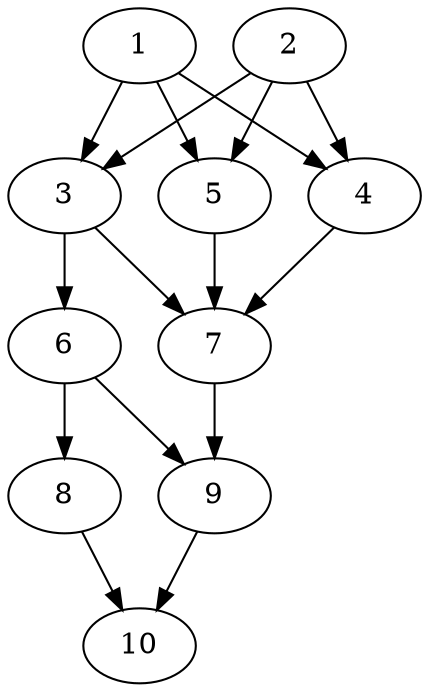 // DAG automatically generated by daggen at Tue Aug  6 16:21:19 2019
// ./daggen --dot -n 10 --ccr 0.3 --fat 0.6 --regular 0.5 --density 0.9 --mindata 5242880 --maxdata 52428800 
digraph G {
  1 [size="67932160", alpha="0.08", expect_size="20379648"] 
  1 -> 3 [size ="20379648"]
  1 -> 4 [size ="20379648"]
  1 -> 5 [size ="20379648"]
  2 [size="43816960", alpha="0.14", expect_size="13145088"] 
  2 -> 3 [size ="13145088"]
  2 -> 4 [size ="13145088"]
  2 -> 5 [size ="13145088"]
  3 [size="85899947", alpha="0.03", expect_size="25769984"] 
  3 -> 6 [size ="25769984"]
  3 -> 7 [size ="25769984"]
  4 [size="73175040", alpha="0.16", expect_size="21952512"] 
  4 -> 7 [size ="21952512"]
  5 [size="84913493", alpha="0.16", expect_size="25474048"] 
  5 -> 7 [size ="25474048"]
  6 [size="86067200", alpha="0.15", expect_size="25820160"] 
  6 -> 8 [size ="25820160"]
  6 -> 9 [size ="25820160"]
  7 [size="127300267", alpha="0.08", expect_size="38190080"] 
  7 -> 9 [size ="38190080"]
  8 [size="24002560", alpha="0.04", expect_size="7200768"] 
  8 -> 10 [size ="7200768"]
  9 [size="124504747", alpha="0.09", expect_size="37351424"] 
  9 -> 10 [size ="37351424"]
  10 [size="90183680", alpha="0.15", expect_size="27055104"] 
}
